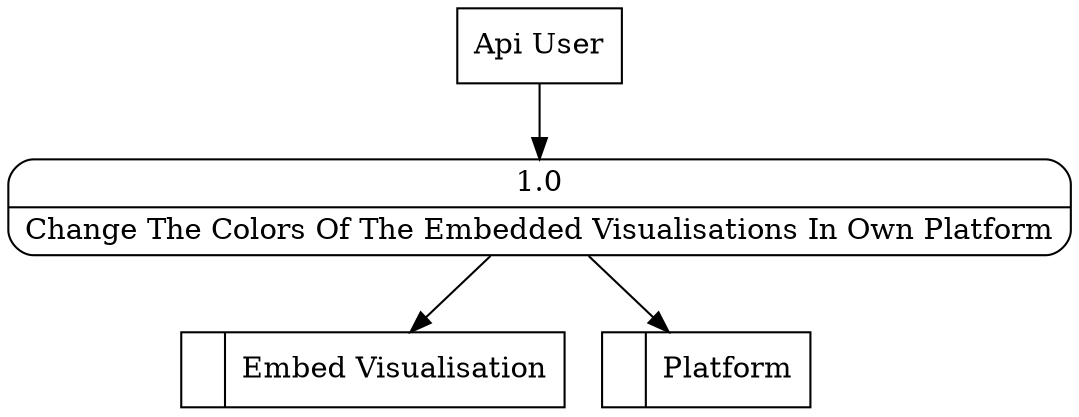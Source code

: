 digraph dfd2{ 
node[shape=record]
200 [label="<f0>  |<f1> Embed Visualisation " ];
201 [label="<f0>  |<f1> Platform " ];
202 [label="Api User" shape=box];
203 [label="{<f0> 1.0|<f1> Change The Colors Of The Embedded Visualisations In Own Platform }" shape=Mrecord];
202 -> 203
203 -> 200
203 -> 201
}
